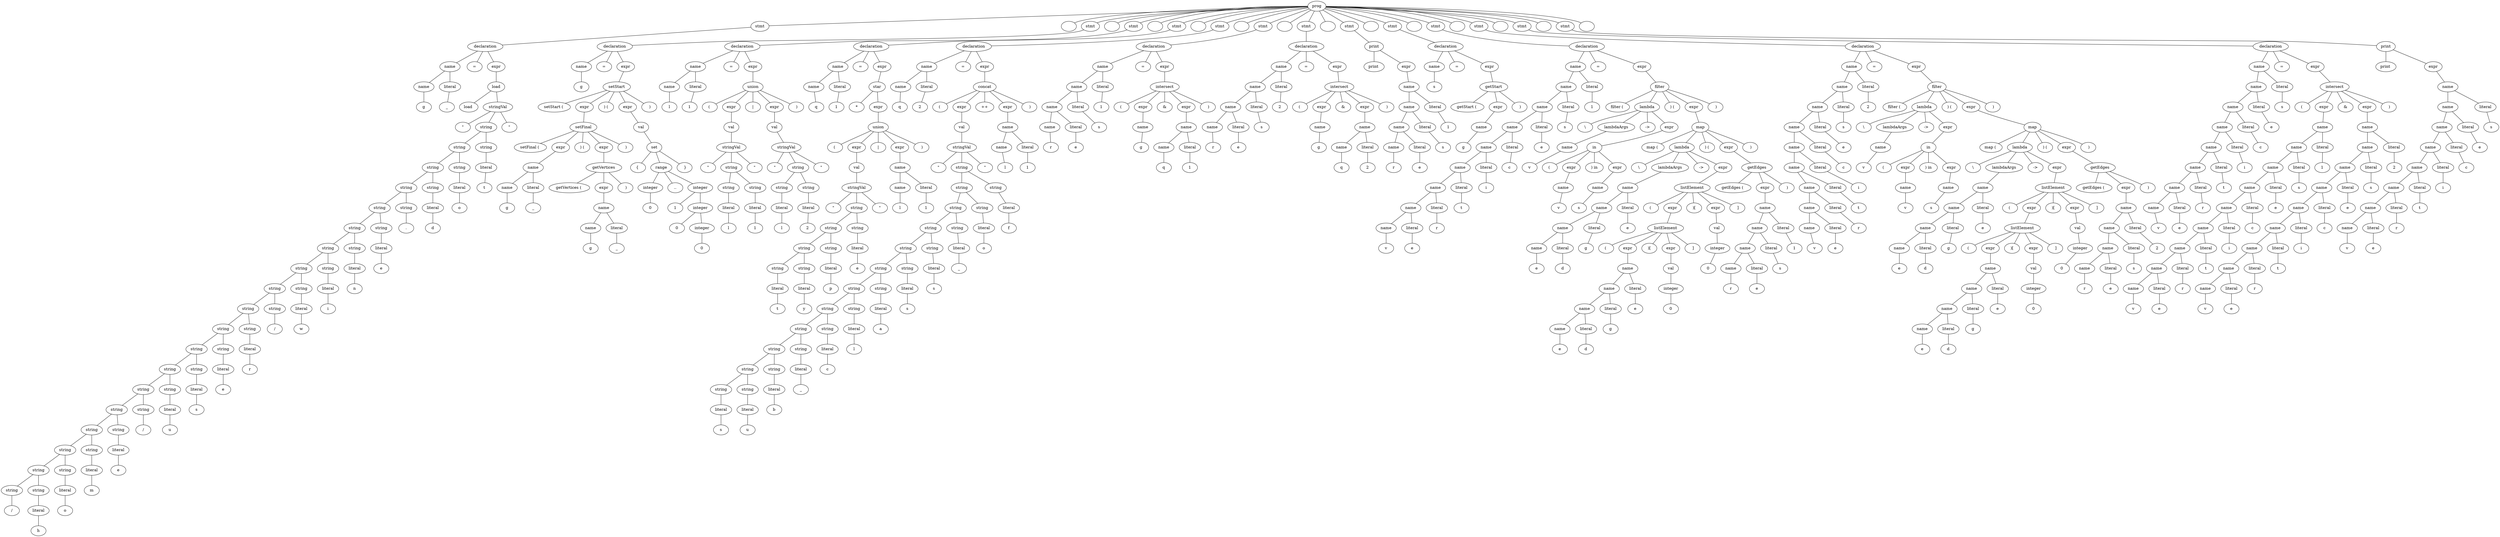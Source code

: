 graph parsing_tree {
0 [label=prog];
1 [label=stmt];
0 -- 1;
2 [label=declaration];
1 -- 2;
3 [label=name];
2 -- 3;
4 [label=name];
3 -- 4;
5 [label=g];
4 -- 5;
6 [label=literal];
3 -- 6;
7 [label=_];
6 -- 7;
8 [label=" = "];
2 -- 8;
9 [label=expr];
2 -- 9;
10 [label=load];
9 -- 10;
11 [label="load "];
10 -- 11;
12 [label=stringVal];
10 -- 12;
13 [label="\""];
12 -- 13;
14 [label=string];
12 -- 14;
15 [label=string];
14 -- 15;
16 [label=string];
15 -- 16;
17 [label=string];
16 -- 17;
18 [label=string];
17 -- 18;
19 [label=string];
18 -- 19;
20 [label=string];
19 -- 20;
21 [label=string];
20 -- 21;
22 [label=string];
21 -- 22;
23 [label=string];
22 -- 23;
24 [label=string];
23 -- 24;
25 [label=string];
24 -- 25;
26 [label=string];
25 -- 26;
27 [label=string];
26 -- 27;
28 [label=string];
27 -- 28;
29 [label=string];
28 -- 29;
30 [label=string];
29 -- 30;
31 [label=string];
30 -- 31;
32 [label=string];
31 -- 32;
33 [label="/"];
32 -- 33;
34 [label=string];
31 -- 34;
35 [label=literal];
34 -- 35;
36 [label=h];
35 -- 36;
37 [label=string];
30 -- 37;
38 [label=literal];
37 -- 38;
39 [label=o];
38 -- 39;
40 [label=string];
29 -- 40;
41 [label=literal];
40 -- 41;
42 [label=m];
41 -- 42;
43 [label=string];
28 -- 43;
44 [label=literal];
43 -- 44;
45 [label=e];
44 -- 45;
46 [label=string];
27 -- 46;
47 [label="/"];
46 -- 47;
48 [label=string];
26 -- 48;
49 [label=literal];
48 -- 49;
50 [label=u];
49 -- 50;
51 [label=string];
25 -- 51;
52 [label=literal];
51 -- 52;
53 [label=s];
52 -- 53;
54 [label=string];
24 -- 54;
55 [label=literal];
54 -- 55;
56 [label=e];
55 -- 56;
57 [label=string];
23 -- 57;
58 [label=literal];
57 -- 58;
59 [label=r];
58 -- 59;
60 [label=string];
22 -- 60;
61 [label="/"];
60 -- 61;
62 [label=string];
21 -- 62;
63 [label=literal];
62 -- 63;
64 [label=w];
63 -- 64;
65 [label=string];
20 -- 65;
66 [label=literal];
65 -- 66;
67 [label=i];
66 -- 67;
68 [label=string];
19 -- 68;
69 [label=literal];
68 -- 69;
70 [label=n];
69 -- 70;
71 [label=string];
18 -- 71;
72 [label=literal];
71 -- 72;
73 [label=e];
72 -- 73;
74 [label=string];
17 -- 74;
75 [label="."];
74 -- 75;
76 [label=string];
16 -- 76;
77 [label=literal];
76 -- 77;
78 [label=d];
77 -- 78;
79 [label=string];
15 -- 79;
80 [label=literal];
79 -- 80;
81 [label=o];
80 -- 81;
82 [label=string];
14 -- 82;
83 [label=literal];
82 -- 83;
84 [label=t];
83 -- 84;
85 [label="\""];
12 -- 85;
86 [label="\n"];
0 -- 86;
87 [label=stmt];
0 -- 87;
88 [label=declaration];
87 -- 88;
89 [label=name];
88 -- 89;
90 [label=g];
89 -- 90;
91 [label=" = "];
88 -- 91;
92 [label=expr];
88 -- 92;
93 [label=setStart];
92 -- 93;
94 [label="setStart ( "];
93 -- 94;
95 [label=expr];
93 -- 95;
96 [label=setFinal];
95 -- 96;
97 [label="setFinal ( "];
96 -- 97;
98 [label=expr];
96 -- 98;
99 [label=name];
98 -- 99;
100 [label=name];
99 -- 100;
101 [label=g];
100 -- 101;
102 [label=literal];
99 -- 102;
103 [label=_];
102 -- 103;
104 [label=" ) ( "];
96 -- 104;
105 [label=expr];
96 -- 105;
106 [label=getVertices];
105 -- 106;
107 [label="getVertices ( "];
106 -- 107;
108 [label=expr];
106 -- 108;
109 [label=name];
108 -- 109;
110 [label=name];
109 -- 110;
111 [label=g];
110 -- 111;
112 [label=literal];
109 -- 112;
113 [label=_];
112 -- 113;
114 [label=" )"];
106 -- 114;
115 [label=" )"];
96 -- 115;
116 [label=" ) ( "];
93 -- 116;
117 [label=expr];
93 -- 117;
118 [label=val];
117 -- 118;
119 [label=set];
118 -- 119;
120 [label="{ "];
119 -- 120;
121 [label=range];
119 -- 121;
122 [label=integer];
121 -- 122;
123 [label=0];
122 -- 123;
124 [label=".."];
121 -- 124;
125 [label=integer];
121 -- 125;
126 [label=1];
125 -- 126;
127 [label=integer];
125 -- 127;
128 [label=0];
127 -- 128;
129 [label=integer];
127 -- 129;
130 [label=0];
129 -- 130;
131 [label=" }"];
119 -- 131;
132 [label=" )"];
93 -- 132;
133 [label="\n"];
0 -- 133;
134 [label=stmt];
0 -- 134;
135 [label=declaration];
134 -- 135;
136 [label=name];
135 -- 136;
137 [label=name];
136 -- 137;
138 [label=l];
137 -- 138;
139 [label=literal];
136 -- 139;
140 [label=1];
139 -- 140;
141 [label=" = "];
135 -- 141;
142 [label=expr];
135 -- 142;
143 [label=union];
142 -- 143;
144 [label="( "];
143 -- 144;
145 [label=expr];
143 -- 145;
146 [label=val];
145 -- 146;
147 [label=stringVal];
146 -- 147;
148 [label="\""];
147 -- 148;
149 [label=string];
147 -- 149;
150 [label=string];
149 -- 150;
151 [label=literal];
150 -- 151;
152 [label=l];
151 -- 152;
153 [label=string];
149 -- 153;
154 [label=literal];
153 -- 154;
155 [label=1];
154 -- 155;
156 [label="\""];
147 -- 156;
157 [label=" | "];
143 -- 157;
158 [label=expr];
143 -- 158;
159 [label=val];
158 -- 159;
160 [label=stringVal];
159 -- 160;
161 [label="\""];
160 -- 161;
162 [label=string];
160 -- 162;
163 [label=string];
162 -- 163;
164 [label=literal];
163 -- 164;
165 [label=l];
164 -- 165;
166 [label=string];
162 -- 166;
167 [label=literal];
166 -- 167;
168 [label=2];
167 -- 168;
169 [label="\""];
160 -- 169;
170 [label=" )"];
143 -- 170;
171 [label="\n"];
0 -- 171;
172 [label=stmt];
0 -- 172;
173 [label=declaration];
172 -- 173;
174 [label=name];
173 -- 174;
175 [label=name];
174 -- 175;
176 [label=q];
175 -- 176;
177 [label=literal];
174 -- 177;
178 [label=1];
177 -- 178;
179 [label=" = "];
173 -- 179;
180 [label=expr];
173 -- 180;
181 [label=star];
180 -- 181;
182 [label="*"];
181 -- 182;
183 [label=expr];
181 -- 183;
184 [label=union];
183 -- 184;
185 [label="( "];
184 -- 185;
186 [label=expr];
184 -- 186;
187 [label=val];
186 -- 187;
188 [label=stringVal];
187 -- 188;
189 [label="\""];
188 -- 189;
190 [label=string];
188 -- 190;
191 [label=string];
190 -- 191;
192 [label=string];
191 -- 192;
193 [label=string];
192 -- 193;
194 [label=literal];
193 -- 194;
195 [label=t];
194 -- 195;
196 [label=string];
192 -- 196;
197 [label=literal];
196 -- 197;
198 [label=y];
197 -- 198;
199 [label=string];
191 -- 199;
200 [label=literal];
199 -- 200;
201 [label=p];
200 -- 201;
202 [label=string];
190 -- 202;
203 [label=literal];
202 -- 203;
204 [label=e];
203 -- 204;
205 [label="\""];
188 -- 205;
206 [label=" | "];
184 -- 206;
207 [label=expr];
184 -- 207;
208 [label=name];
207 -- 208;
209 [label=name];
208 -- 209;
210 [label=l];
209 -- 210;
211 [label=literal];
208 -- 211;
212 [label=1];
211 -- 212;
213 [label=" )"];
184 -- 213;
214 [label="\n"];
0 -- 214;
215 [label=stmt];
0 -- 215;
216 [label=declaration];
215 -- 216;
217 [label=name];
216 -- 217;
218 [label=name];
217 -- 218;
219 [label=q];
218 -- 219;
220 [label=literal];
217 -- 220;
221 [label=2];
220 -- 221;
222 [label=" = "];
216 -- 222;
223 [label=expr];
216 -- 223;
224 [label=concat];
223 -- 224;
225 [label="( "];
224 -- 225;
226 [label=expr];
224 -- 226;
227 [label=val];
226 -- 227;
228 [label=stringVal];
227 -- 228;
229 [label="\""];
228 -- 229;
230 [label=string];
228 -- 230;
231 [label=string];
230 -- 231;
232 [label=string];
231 -- 232;
233 [label=string];
232 -- 233;
234 [label=string];
233 -- 234;
235 [label=string];
234 -- 235;
236 [label=string];
235 -- 236;
237 [label=string];
236 -- 237;
238 [label=string];
237 -- 238;
239 [label=string];
238 -- 239;
240 [label=string];
239 -- 240;
241 [label=string];
240 -- 241;
242 [label=literal];
241 -- 242;
243 [label=s];
242 -- 243;
244 [label=string];
240 -- 244;
245 [label=literal];
244 -- 245;
246 [label=u];
245 -- 246;
247 [label=string];
239 -- 247;
248 [label=literal];
247 -- 248;
249 [label=b];
248 -- 249;
250 [label=string];
238 -- 250;
251 [label=literal];
250 -- 251;
252 [label=_];
251 -- 252;
253 [label=string];
237 -- 253;
254 [label=literal];
253 -- 254;
255 [label=c];
254 -- 255;
256 [label=string];
236 -- 256;
257 [label=literal];
256 -- 257;
258 [label=l];
257 -- 258;
259 [label=string];
235 -- 259;
260 [label=literal];
259 -- 260;
261 [label=a];
260 -- 261;
262 [label=string];
234 -- 262;
263 [label=literal];
262 -- 263;
264 [label=s];
263 -- 264;
265 [label=string];
233 -- 265;
266 [label=literal];
265 -- 266;
267 [label=s];
266 -- 267;
268 [label=string];
232 -- 268;
269 [label=literal];
268 -- 269;
270 [label=_];
269 -- 270;
271 [label=string];
231 -- 271;
272 [label=literal];
271 -- 272;
273 [label=o];
272 -- 273;
274 [label=string];
230 -- 274;
275 [label=literal];
274 -- 275;
276 [label=f];
275 -- 276;
277 [label="\""];
228 -- 277;
278 [label=" ++ "];
224 -- 278;
279 [label=expr];
224 -- 279;
280 [label=name];
279 -- 280;
281 [label=name];
280 -- 281;
282 [label=l];
281 -- 282;
283 [label=literal];
280 -- 283;
284 [label=1];
283 -- 284;
285 [label=" )"];
224 -- 285;
286 [label="\n"];
0 -- 286;
287 [label=stmt];
0 -- 287;
288 [label=declaration];
287 -- 288;
289 [label=name];
288 -- 289;
290 [label=name];
289 -- 290;
291 [label=name];
290 -- 291;
292 [label=name];
291 -- 292;
293 [label=r];
292 -- 293;
294 [label=literal];
291 -- 294;
295 [label=e];
294 -- 295;
296 [label=literal];
290 -- 296;
297 [label=s];
296 -- 297;
298 [label=literal];
289 -- 298;
299 [label=1];
298 -- 299;
300 [label=" = "];
288 -- 300;
301 [label=expr];
288 -- 301;
302 [label=intersect];
301 -- 302;
303 [label="( "];
302 -- 303;
304 [label=expr];
302 -- 304;
305 [label=name];
304 -- 305;
306 [label=g];
305 -- 306;
307 [label=" & "];
302 -- 307;
308 [label=expr];
302 -- 308;
309 [label=name];
308 -- 309;
310 [label=name];
309 -- 310;
311 [label=q];
310 -- 311;
312 [label=literal];
309 -- 312;
313 [label=1];
312 -- 313;
314 [label=" )"];
302 -- 314;
315 [label="\n"];
0 -- 315;
316 [label=stmt];
0 -- 316;
317 [label=declaration];
316 -- 317;
318 [label=name];
317 -- 318;
319 [label=name];
318 -- 319;
320 [label=name];
319 -- 320;
321 [label=name];
320 -- 321;
322 [label=r];
321 -- 322;
323 [label=literal];
320 -- 323;
324 [label=e];
323 -- 324;
325 [label=literal];
319 -- 325;
326 [label=s];
325 -- 326;
327 [label=literal];
318 -- 327;
328 [label=2];
327 -- 328;
329 [label=" = "];
317 -- 329;
330 [label=expr];
317 -- 330;
331 [label=intersect];
330 -- 331;
332 [label="( "];
331 -- 332;
333 [label=expr];
331 -- 333;
334 [label=name];
333 -- 334;
335 [label=g];
334 -- 335;
336 [label=" & "];
331 -- 336;
337 [label=expr];
331 -- 337;
338 [label=name];
337 -- 338;
339 [label=name];
338 -- 339;
340 [label=q];
339 -- 340;
341 [label=literal];
338 -- 341;
342 [label=2];
341 -- 342;
343 [label=" )"];
331 -- 343;
344 [label="\n"];
0 -- 344;
345 [label=stmt];
0 -- 345;
346 [label=print];
345 -- 346;
347 [label="print "];
346 -- 347;
348 [label=expr];
346 -- 348;
349 [label=name];
348 -- 349;
350 [label=name];
349 -- 350;
351 [label=name];
350 -- 351;
352 [label=name];
351 -- 352;
353 [label=r];
352 -- 353;
354 [label=literal];
351 -- 354;
355 [label=e];
354 -- 355;
356 [label=literal];
350 -- 356;
357 [label=s];
356 -- 357;
358 [label=literal];
349 -- 358;
359 [label=1];
358 -- 359;
360 [label="\n"];
0 -- 360;
361 [label=stmt];
0 -- 361;
362 [label=declaration];
361 -- 362;
363 [label=name];
362 -- 363;
364 [label=s];
363 -- 364;
365 [label=" = "];
362 -- 365;
366 [label=expr];
362 -- 366;
367 [label=getStart];
366 -- 367;
368 [label="getStart ( "];
367 -- 368;
369 [label=expr];
367 -- 369;
370 [label=name];
369 -- 370;
371 [label=g];
370 -- 371;
372 [label=" )"];
367 -- 372;
373 [label="\n"];
0 -- 373;
374 [label=stmt];
0 -- 374;
375 [label=declaration];
374 -- 375;
376 [label=name];
375 -- 376;
377 [label=name];
376 -- 377;
378 [label=name];
377 -- 378;
379 [label=name];
378 -- 379;
380 [label=name];
379 -- 380;
381 [label=name];
380 -- 381;
382 [label=name];
381 -- 382;
383 [label=name];
382 -- 383;
384 [label=name];
383 -- 384;
385 [label=v];
384 -- 385;
386 [label=literal];
383 -- 386;
387 [label=e];
386 -- 387;
388 [label=literal];
382 -- 388;
389 [label=r];
388 -- 389;
390 [label=literal];
381 -- 390;
391 [label=t];
390 -- 391;
392 [label=literal];
380 -- 392;
393 [label=i];
392 -- 393;
394 [label=literal];
379 -- 394;
395 [label=c];
394 -- 395;
396 [label=literal];
378 -- 396;
397 [label=e];
396 -- 397;
398 [label=literal];
377 -- 398;
399 [label=s];
398 -- 399;
400 [label=literal];
376 -- 400;
401 [label=1];
400 -- 401;
402 [label=" = "];
375 -- 402;
403 [label=expr];
375 -- 403;
404 [label=filter];
403 -- 404;
405 [label="filter ( "];
404 -- 405;
406 [label=lambda];
404 -- 406;
407 [label="\\"];
406 -- 407;
408 [label=lambdaArgs];
406 -- 408;
409 [label=name];
408 -- 409;
410 [label=v];
409 -- 410;
411 [label=" -> "];
406 -- 411;
412 [label=expr];
406 -- 412;
413 [label=in];
412 -- 413;
414 [label="( "];
413 -- 414;
415 [label=expr];
413 -- 415;
416 [label=name];
415 -- 416;
417 [label=v];
416 -- 417;
418 [label=" ) in "];
413 -- 418;
419 [label=expr];
413 -- 419;
420 [label=name];
419 -- 420;
421 [label=s];
420 -- 421;
422 [label=" ) ( "];
404 -- 422;
423 [label=expr];
404 -- 423;
424 [label=map];
423 -- 424;
425 [label="map ( "];
424 -- 425;
426 [label=lambda];
424 -- 426;
427 [label="\\"];
426 -- 427;
428 [label=lambdaArgs];
426 -- 428;
429 [label=name];
428 -- 429;
430 [label=name];
429 -- 430;
431 [label=name];
430 -- 431;
432 [label=name];
431 -- 432;
433 [label=e];
432 -- 433;
434 [label=literal];
431 -- 434;
435 [label=d];
434 -- 435;
436 [label=literal];
430 -- 436;
437 [label=g];
436 -- 437;
438 [label=literal];
429 -- 438;
439 [label=e];
438 -- 439;
440 [label=" -> "];
426 -- 440;
441 [label=expr];
426 -- 441;
442 [label=listElement];
441 -- 442;
443 [label="( "];
442 -- 443;
444 [label=expr];
442 -- 444;
445 [label=listElement];
444 -- 445;
446 [label="( "];
445 -- 446;
447 [label=expr];
445 -- 447;
448 [label=name];
447 -- 448;
449 [label=name];
448 -- 449;
450 [label=name];
449 -- 450;
451 [label=name];
450 -- 451;
452 [label=e];
451 -- 452;
453 [label=literal];
450 -- 453;
454 [label=d];
453 -- 454;
455 [label=literal];
449 -- 455;
456 [label=g];
455 -- 456;
457 [label=literal];
448 -- 457;
458 [label=e];
457 -- 458;
459 [label=" )[ "];
445 -- 459;
460 [label=expr];
445 -- 460;
461 [label=val];
460 -- 461;
462 [label=integer];
461 -- 462;
463 [label=0];
462 -- 463;
464 [label=" ]"];
445 -- 464;
465 [label=" )[ "];
442 -- 465;
466 [label=expr];
442 -- 466;
467 [label=val];
466 -- 467;
468 [label=integer];
467 -- 468;
469 [label=0];
468 -- 469;
470 [label=" ]"];
442 -- 470;
471 [label=" ) ( "];
424 -- 471;
472 [label=expr];
424 -- 472;
473 [label=getEdges];
472 -- 473;
474 [label="getEdges ( "];
473 -- 474;
475 [label=expr];
473 -- 475;
476 [label=name];
475 -- 476;
477 [label=name];
476 -- 477;
478 [label=name];
477 -- 478;
479 [label=name];
478 -- 479;
480 [label=r];
479 -- 480;
481 [label=literal];
478 -- 481;
482 [label=e];
481 -- 482;
483 [label=literal];
477 -- 483;
484 [label=s];
483 -- 484;
485 [label=literal];
476 -- 485;
486 [label=1];
485 -- 486;
487 [label=" )"];
473 -- 487;
488 [label=" )"];
424 -- 488;
489 [label=" )"];
404 -- 489;
490 [label="\n"];
0 -- 490;
491 [label=stmt];
0 -- 491;
492 [label=declaration];
491 -- 492;
493 [label=name];
492 -- 493;
494 [label=name];
493 -- 494;
495 [label=name];
494 -- 495;
496 [label=name];
495 -- 496;
497 [label=name];
496 -- 497;
498 [label=name];
497 -- 498;
499 [label=name];
498 -- 499;
500 [label=name];
499 -- 500;
501 [label=name];
500 -- 501;
502 [label=v];
501 -- 502;
503 [label=literal];
500 -- 503;
504 [label=e];
503 -- 504;
505 [label=literal];
499 -- 505;
506 [label=r];
505 -- 506;
507 [label=literal];
498 -- 507;
508 [label=t];
507 -- 508;
509 [label=literal];
497 -- 509;
510 [label=i];
509 -- 510;
511 [label=literal];
496 -- 511;
512 [label=c];
511 -- 512;
513 [label=literal];
495 -- 513;
514 [label=e];
513 -- 514;
515 [label=literal];
494 -- 515;
516 [label=s];
515 -- 516;
517 [label=literal];
493 -- 517;
518 [label=2];
517 -- 518;
519 [label=" = "];
492 -- 519;
520 [label=expr];
492 -- 520;
521 [label=filter];
520 -- 521;
522 [label="filter ( "];
521 -- 522;
523 [label=lambda];
521 -- 523;
524 [label="\\"];
523 -- 524;
525 [label=lambdaArgs];
523 -- 525;
526 [label=name];
525 -- 526;
527 [label=v];
526 -- 527;
528 [label=" -> "];
523 -- 528;
529 [label=expr];
523 -- 529;
530 [label=in];
529 -- 530;
531 [label="( "];
530 -- 531;
532 [label=expr];
530 -- 532;
533 [label=name];
532 -- 533;
534 [label=v];
533 -- 534;
535 [label=" ) in "];
530 -- 535;
536 [label=expr];
530 -- 536;
537 [label=name];
536 -- 537;
538 [label=s];
537 -- 538;
539 [label=" ) ( "];
521 -- 539;
540 [label=expr];
521 -- 540;
541 [label=map];
540 -- 541;
542 [label="map ( "];
541 -- 542;
543 [label=lambda];
541 -- 543;
544 [label="\\"];
543 -- 544;
545 [label=lambdaArgs];
543 -- 545;
546 [label=name];
545 -- 546;
547 [label=name];
546 -- 547;
548 [label=name];
547 -- 548;
549 [label=name];
548 -- 549;
550 [label=e];
549 -- 550;
551 [label=literal];
548 -- 551;
552 [label=d];
551 -- 552;
553 [label=literal];
547 -- 553;
554 [label=g];
553 -- 554;
555 [label=literal];
546 -- 555;
556 [label=e];
555 -- 556;
557 [label=" -> "];
543 -- 557;
558 [label=expr];
543 -- 558;
559 [label=listElement];
558 -- 559;
560 [label="( "];
559 -- 560;
561 [label=expr];
559 -- 561;
562 [label=listElement];
561 -- 562;
563 [label="( "];
562 -- 563;
564 [label=expr];
562 -- 564;
565 [label=name];
564 -- 565;
566 [label=name];
565 -- 566;
567 [label=name];
566 -- 567;
568 [label=name];
567 -- 568;
569 [label=e];
568 -- 569;
570 [label=literal];
567 -- 570;
571 [label=d];
570 -- 571;
572 [label=literal];
566 -- 572;
573 [label=g];
572 -- 573;
574 [label=literal];
565 -- 574;
575 [label=e];
574 -- 575;
576 [label=" )[ "];
562 -- 576;
577 [label=expr];
562 -- 577;
578 [label=val];
577 -- 578;
579 [label=integer];
578 -- 579;
580 [label=0];
579 -- 580;
581 [label=" ]"];
562 -- 581;
582 [label=" )[ "];
559 -- 582;
583 [label=expr];
559 -- 583;
584 [label=val];
583 -- 584;
585 [label=integer];
584 -- 585;
586 [label=0];
585 -- 586;
587 [label=" ]"];
559 -- 587;
588 [label=" ) ( "];
541 -- 588;
589 [label=expr];
541 -- 589;
590 [label=getEdges];
589 -- 590;
591 [label="getEdges ( "];
590 -- 591;
592 [label=expr];
590 -- 592;
593 [label=name];
592 -- 593;
594 [label=name];
593 -- 594;
595 [label=name];
594 -- 595;
596 [label=name];
595 -- 596;
597 [label=r];
596 -- 597;
598 [label=literal];
595 -- 598;
599 [label=e];
598 -- 599;
600 [label=literal];
594 -- 600;
601 [label=s];
600 -- 601;
602 [label=literal];
593 -- 602;
603 [label=2];
602 -- 603;
604 [label=" )"];
590 -- 604;
605 [label=" )"];
541 -- 605;
606 [label=" )"];
521 -- 606;
607 [label="\n"];
0 -- 607;
608 [label=stmt];
0 -- 608;
609 [label=declaration];
608 -- 609;
610 [label=name];
609 -- 610;
611 [label=name];
610 -- 611;
612 [label=name];
611 -- 612;
613 [label=name];
612 -- 613;
614 [label=name];
613 -- 614;
615 [label=name];
614 -- 615;
616 [label=name];
615 -- 616;
617 [label=name];
616 -- 617;
618 [label=v];
617 -- 618;
619 [label=literal];
616 -- 619;
620 [label=e];
619 -- 620;
621 [label=literal];
615 -- 621;
622 [label=r];
621 -- 622;
623 [label=literal];
614 -- 623;
624 [label=t];
623 -- 624;
625 [label=literal];
613 -- 625;
626 [label=i];
625 -- 626;
627 [label=literal];
612 -- 627;
628 [label=c];
627 -- 628;
629 [label=literal];
611 -- 629;
630 [label=e];
629 -- 630;
631 [label=literal];
610 -- 631;
632 [label=s];
631 -- 632;
633 [label=" = "];
609 -- 633;
634 [label=expr];
609 -- 634;
635 [label=intersect];
634 -- 635;
636 [label="( "];
635 -- 636;
637 [label=expr];
635 -- 637;
638 [label=name];
637 -- 638;
639 [label=name];
638 -- 639;
640 [label=name];
639 -- 640;
641 [label=name];
640 -- 641;
642 [label=name];
641 -- 642;
643 [label=name];
642 -- 643;
644 [label=name];
643 -- 644;
645 [label=name];
644 -- 645;
646 [label=name];
645 -- 646;
647 [label=v];
646 -- 647;
648 [label=literal];
645 -- 648;
649 [label=e];
648 -- 649;
650 [label=literal];
644 -- 650;
651 [label=r];
650 -- 651;
652 [label=literal];
643 -- 652;
653 [label=t];
652 -- 653;
654 [label=literal];
642 -- 654;
655 [label=i];
654 -- 655;
656 [label=literal];
641 -- 656;
657 [label=c];
656 -- 657;
658 [label=literal];
640 -- 658;
659 [label=e];
658 -- 659;
660 [label=literal];
639 -- 660;
661 [label=s];
660 -- 661;
662 [label=literal];
638 -- 662;
663 [label=1];
662 -- 663;
664 [label=" & "];
635 -- 664;
665 [label=expr];
635 -- 665;
666 [label=name];
665 -- 666;
667 [label=name];
666 -- 667;
668 [label=name];
667 -- 668;
669 [label=name];
668 -- 669;
670 [label=name];
669 -- 670;
671 [label=name];
670 -- 671;
672 [label=name];
671 -- 672;
673 [label=name];
672 -- 673;
674 [label=name];
673 -- 674;
675 [label=v];
674 -- 675;
676 [label=literal];
673 -- 676;
677 [label=e];
676 -- 677;
678 [label=literal];
672 -- 678;
679 [label=r];
678 -- 679;
680 [label=literal];
671 -- 680;
681 [label=t];
680 -- 681;
682 [label=literal];
670 -- 682;
683 [label=i];
682 -- 683;
684 [label=literal];
669 -- 684;
685 [label=c];
684 -- 685;
686 [label=literal];
668 -- 686;
687 [label=e];
686 -- 687;
688 [label=literal];
667 -- 688;
689 [label=s];
688 -- 689;
690 [label=literal];
666 -- 690;
691 [label=2];
690 -- 691;
692 [label=" )"];
635 -- 692;
693 [label="\n"];
0 -- 693;
694 [label=stmt];
0 -- 694;
695 [label=print];
694 -- 695;
696 [label="print "];
695 -- 696;
697 [label=expr];
695 -- 697;
698 [label=name];
697 -- 698;
699 [label=name];
698 -- 699;
700 [label=name];
699 -- 700;
701 [label=name];
700 -- 701;
702 [label=name];
701 -- 702;
703 [label=name];
702 -- 703;
704 [label=name];
703 -- 704;
705 [label=name];
704 -- 705;
706 [label=v];
705 -- 706;
707 [label=literal];
704 -- 707;
708 [label=e];
707 -- 708;
709 [label=literal];
703 -- 709;
710 [label=r];
709 -- 710;
711 [label=literal];
702 -- 711;
712 [label=t];
711 -- 712;
713 [label=literal];
701 -- 713;
714 [label=i];
713 -- 714;
715 [label=literal];
700 -- 715;
716 [label=c];
715 -- 716;
717 [label=literal];
699 -- 717;
718 [label=e];
717 -- 718;
719 [label=literal];
698 -- 719;
720 [label=s];
719 -- 720;
721 [label="\n"];
0 -- 721;
}
